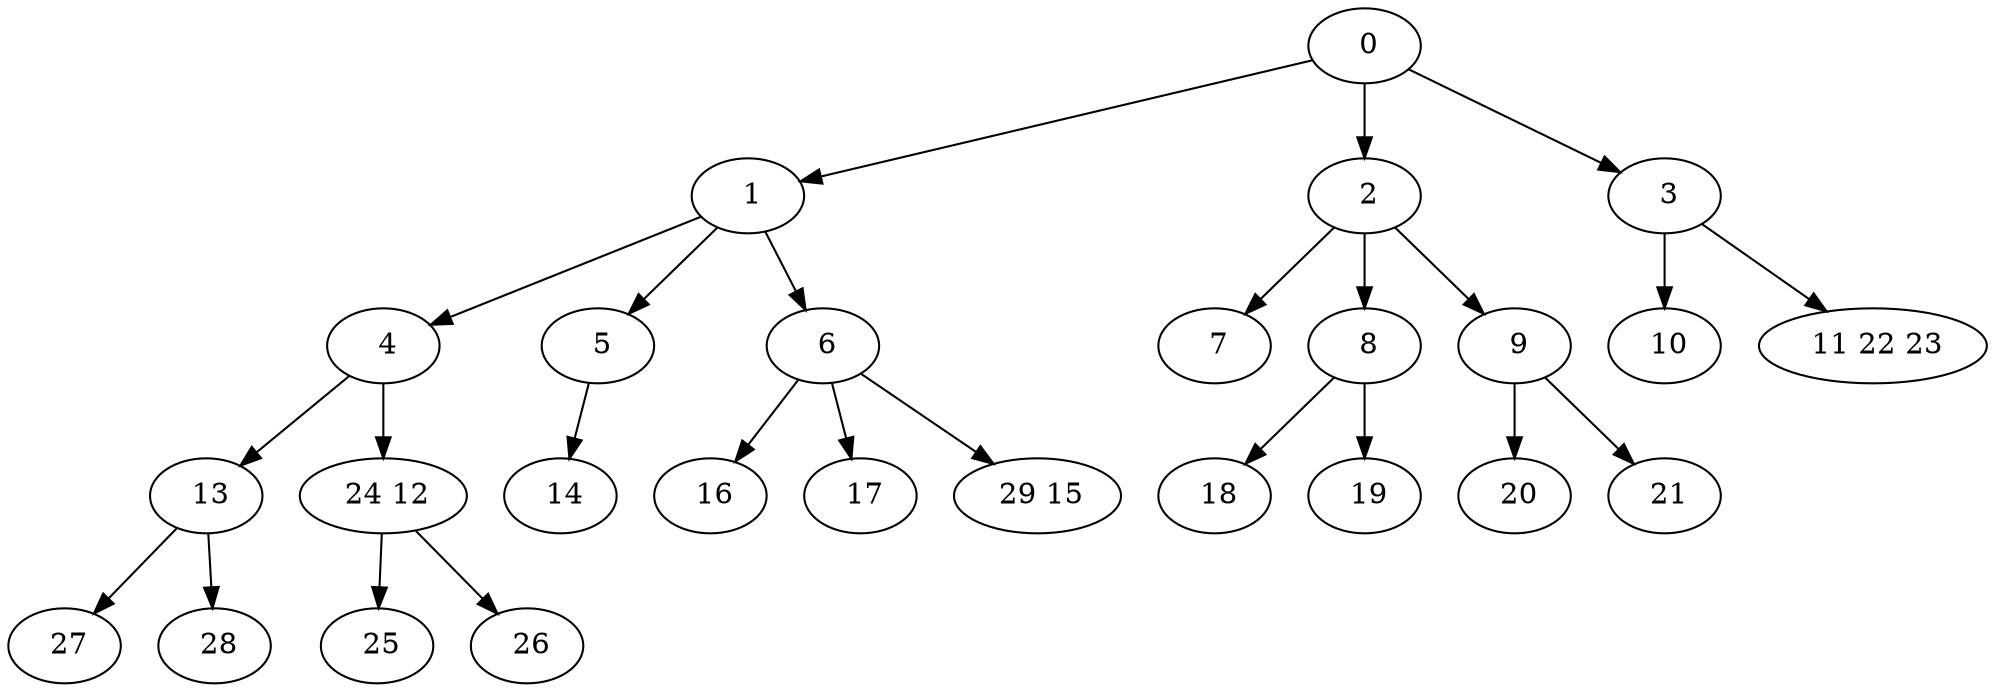 digraph mytree {
" 0" -> " 1";
" 0" -> " 2";
" 0" -> " 3";
" 1" -> " 4";
" 1" -> " 5";
" 1" -> " 6";
" 2" -> " 7";
" 2" -> " 8";
" 2" -> " 9";
" 3" -> " 10";
" 3" -> " 11 22 23";
" 4" -> " 13";
" 4" -> " 24 12";
" 5" -> " 14";
" 6" -> " 16";
" 6" -> " 17";
" 6" -> " 29 15";
" 27";
" 28";
" 13" -> " 27";
" 13" -> " 28";
" 7";
" 8" -> " 18";
" 8" -> " 19";
" 9" -> " 20";
" 9" -> " 21";
" 20";
" 10";
" 11 22 23";
" 24 12" -> " 25";
" 24 12" -> " 26";
" 14";
" 16";
" 17";
" 29 15";
" 18";
" 19";
" 25";
" 26";
" 21";
}
